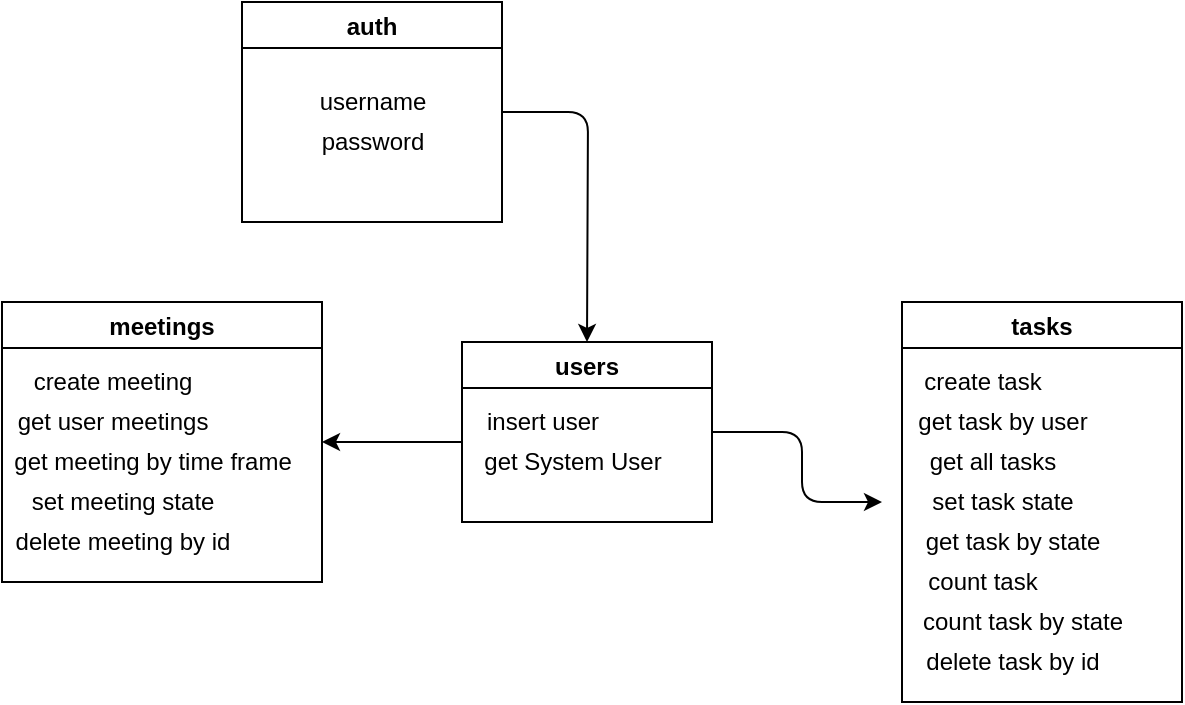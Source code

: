 <mxfile version="14.7.3" type="device"><diagram id="Y-3LfkC2LgzNw2j_7NDY" name="Page-1"><mxGraphModel dx="1038" dy="547" grid="1" gridSize="10" guides="1" tooltips="1" connect="1" arrows="1" fold="1" page="1" pageScale="1" pageWidth="850" pageHeight="1100" math="0" shadow="0"><root><mxCell id="0"/><mxCell id="1" parent="0"/><mxCell id="LkokTZ6gxKLli1BVqsM_-3" value="auth" style="swimlane;" vertex="1" parent="1"><mxGeometry x="280" y="640" width="130" height="110" as="geometry"/></mxCell><mxCell id="LkokTZ6gxKLli1BVqsM_-5" value="password" style="text;html=1;align=center;verticalAlign=middle;resizable=0;points=[];autosize=1;strokeColor=none;" vertex="1" parent="LkokTZ6gxKLli1BVqsM_-3"><mxGeometry x="30" y="60" width="70" height="20" as="geometry"/></mxCell><mxCell id="LkokTZ6gxKLli1BVqsM_-4" value="username" style="text;html=1;align=center;verticalAlign=middle;resizable=0;points=[];autosize=1;strokeColor=none;" vertex="1" parent="LkokTZ6gxKLli1BVqsM_-3"><mxGeometry x="30" y="40" width="70" height="20" as="geometry"/></mxCell><mxCell id="LkokTZ6gxKLli1BVqsM_-6" value="tasks" style="swimlane;startSize=23;" vertex="1" parent="1"><mxGeometry x="610" y="790" width="140" height="200" as="geometry"/></mxCell><mxCell id="LkokTZ6gxKLli1BVqsM_-9" value="get task by user" style="text;html=1;align=center;verticalAlign=middle;resizable=0;points=[];autosize=1;strokeColor=none;" vertex="1" parent="LkokTZ6gxKLli1BVqsM_-6"><mxGeometry y="50" width="100" height="20" as="geometry"/></mxCell><mxCell id="LkokTZ6gxKLli1BVqsM_-10" value="get all tasks" style="text;html=1;align=center;verticalAlign=middle;resizable=0;points=[];autosize=1;strokeColor=none;" vertex="1" parent="LkokTZ6gxKLli1BVqsM_-6"><mxGeometry x="5" y="70" width="80" height="20" as="geometry"/></mxCell><mxCell id="LkokTZ6gxKLli1BVqsM_-14" value="count task by state" style="text;html=1;align=center;verticalAlign=middle;resizable=0;points=[];autosize=1;strokeColor=none;" vertex="1" parent="LkokTZ6gxKLli1BVqsM_-6"><mxGeometry y="150" width="120" height="20" as="geometry"/></mxCell><mxCell id="LkokTZ6gxKLli1BVqsM_-15" value="count task" style="text;html=1;align=center;verticalAlign=middle;resizable=0;points=[];autosize=1;strokeColor=none;" vertex="1" parent="LkokTZ6gxKLli1BVqsM_-6"><mxGeometry x="5" y="130" width="70" height="20" as="geometry"/></mxCell><mxCell id="LkokTZ6gxKLli1BVqsM_-13" value="get task by state" style="text;html=1;align=center;verticalAlign=middle;resizable=0;points=[];autosize=1;strokeColor=none;" vertex="1" parent="LkokTZ6gxKLli1BVqsM_-6"><mxGeometry x="5" y="110" width="100" height="20" as="geometry"/></mxCell><mxCell id="LkokTZ6gxKLli1BVqsM_-11" value="delete task by id" style="text;html=1;align=center;verticalAlign=middle;resizable=0;points=[];autosize=1;strokeColor=none;" vertex="1" parent="LkokTZ6gxKLli1BVqsM_-6"><mxGeometry x="5" y="170" width="100" height="20" as="geometry"/></mxCell><mxCell id="LkokTZ6gxKLli1BVqsM_-8" value="create task" style="text;html=1;align=center;verticalAlign=middle;resizable=0;points=[];autosize=1;strokeColor=none;" vertex="1" parent="LkokTZ6gxKLli1BVqsM_-6"><mxGeometry x="5" y="30" width="70" height="20" as="geometry"/></mxCell><mxCell id="LkokTZ6gxKLli1BVqsM_-12" value="set task state" style="text;html=1;align=center;verticalAlign=middle;resizable=0;points=[];autosize=1;strokeColor=none;" vertex="1" parent="LkokTZ6gxKLli1BVqsM_-6"><mxGeometry x="5" y="90" width="90" height="20" as="geometry"/></mxCell><mxCell id="LkokTZ6gxKLli1BVqsM_-7" value="meetings" style="swimlane;" vertex="1" parent="1"><mxGeometry x="160" y="790" width="160" height="140" as="geometry"/></mxCell><mxCell id="LkokTZ6gxKLli1BVqsM_-18" value="get meeting by time frame" style="text;html=1;align=center;verticalAlign=middle;resizable=0;points=[];autosize=1;strokeColor=none;" vertex="1" parent="LkokTZ6gxKLli1BVqsM_-7"><mxGeometry y="70" width="150" height="20" as="geometry"/></mxCell><mxCell id="LkokTZ6gxKLli1BVqsM_-17" value="get user meetings" style="text;html=1;align=center;verticalAlign=middle;resizable=0;points=[];autosize=1;strokeColor=none;" vertex="1" parent="LkokTZ6gxKLli1BVqsM_-7"><mxGeometry y="50" width="110" height="20" as="geometry"/></mxCell><mxCell id="LkokTZ6gxKLli1BVqsM_-20" value="delete meeting by id" style="text;html=1;align=center;verticalAlign=middle;resizable=0;points=[];autosize=1;strokeColor=none;" vertex="1" parent="LkokTZ6gxKLli1BVqsM_-7"><mxGeometry y="110" width="120" height="20" as="geometry"/></mxCell><mxCell id="LkokTZ6gxKLli1BVqsM_-16" value="create meeting" style="text;html=1;align=center;verticalAlign=middle;resizable=0;points=[];autosize=1;strokeColor=none;" vertex="1" parent="LkokTZ6gxKLli1BVqsM_-7"><mxGeometry x="10" y="30" width="90" height="20" as="geometry"/></mxCell><mxCell id="LkokTZ6gxKLli1BVqsM_-19" value="set meeting state" style="text;html=1;align=center;verticalAlign=middle;resizable=0;points=[];autosize=1;strokeColor=none;" vertex="1" parent="LkokTZ6gxKLli1BVqsM_-7"><mxGeometry x="5" y="90" width="110" height="20" as="geometry"/></mxCell><mxCell id="LkokTZ6gxKLli1BVqsM_-21" value="users" style="swimlane;" vertex="1" parent="1"><mxGeometry x="390" y="810" width="125" height="90" as="geometry"/></mxCell><mxCell id="LkokTZ6gxKLli1BVqsM_-22" value="insert user" style="text;html=1;align=center;verticalAlign=middle;resizable=0;points=[];autosize=1;strokeColor=none;" vertex="1" parent="LkokTZ6gxKLli1BVqsM_-21"><mxGeometry x="5" y="30" width="70" height="20" as="geometry"/></mxCell><mxCell id="LkokTZ6gxKLli1BVqsM_-23" value="get System User" style="text;html=1;align=center;verticalAlign=middle;resizable=0;points=[];autosize=1;strokeColor=none;" vertex="1" parent="LkokTZ6gxKLli1BVqsM_-21"><mxGeometry x="5" y="50" width="100" height="20" as="geometry"/></mxCell><mxCell id="LkokTZ6gxKLli1BVqsM_-24" value="" style="endArrow=classic;html=1;exitX=1;exitY=0.5;exitDx=0;exitDy=0;entryX=0.5;entryY=0;entryDx=0;entryDy=0;" edge="1" parent="1" source="LkokTZ6gxKLli1BVqsM_-3" target="LkokTZ6gxKLli1BVqsM_-21"><mxGeometry width="50" height="50" relative="1" as="geometry"><mxPoint x="400" y="830" as="sourcePoint"/><mxPoint x="450" y="780" as="targetPoint"/><Array as="points"><mxPoint x="453" y="695"/></Array></mxGeometry></mxCell><mxCell id="LkokTZ6gxKLli1BVqsM_-25" value="" style="endArrow=classic;html=1;entryX=1;entryY=0.5;entryDx=0;entryDy=0;" edge="1" parent="1" target="LkokTZ6gxKLli1BVqsM_-7"><mxGeometry width="50" height="50" relative="1" as="geometry"><mxPoint x="390" y="860" as="sourcePoint"/><mxPoint x="450" y="780" as="targetPoint"/><Array as="points"/></mxGeometry></mxCell><mxCell id="LkokTZ6gxKLli1BVqsM_-26" value="" style="endArrow=classic;html=1;exitX=1;exitY=0.5;exitDx=0;exitDy=0;" edge="1" parent="1" source="LkokTZ6gxKLli1BVqsM_-21"><mxGeometry width="50" height="50" relative="1" as="geometry"><mxPoint x="550" y="980" as="sourcePoint"/><mxPoint x="600" y="890" as="targetPoint"/><Array as="points"><mxPoint x="560" y="855"/><mxPoint x="560" y="890"/></Array></mxGeometry></mxCell></root></mxGraphModel></diagram></mxfile>